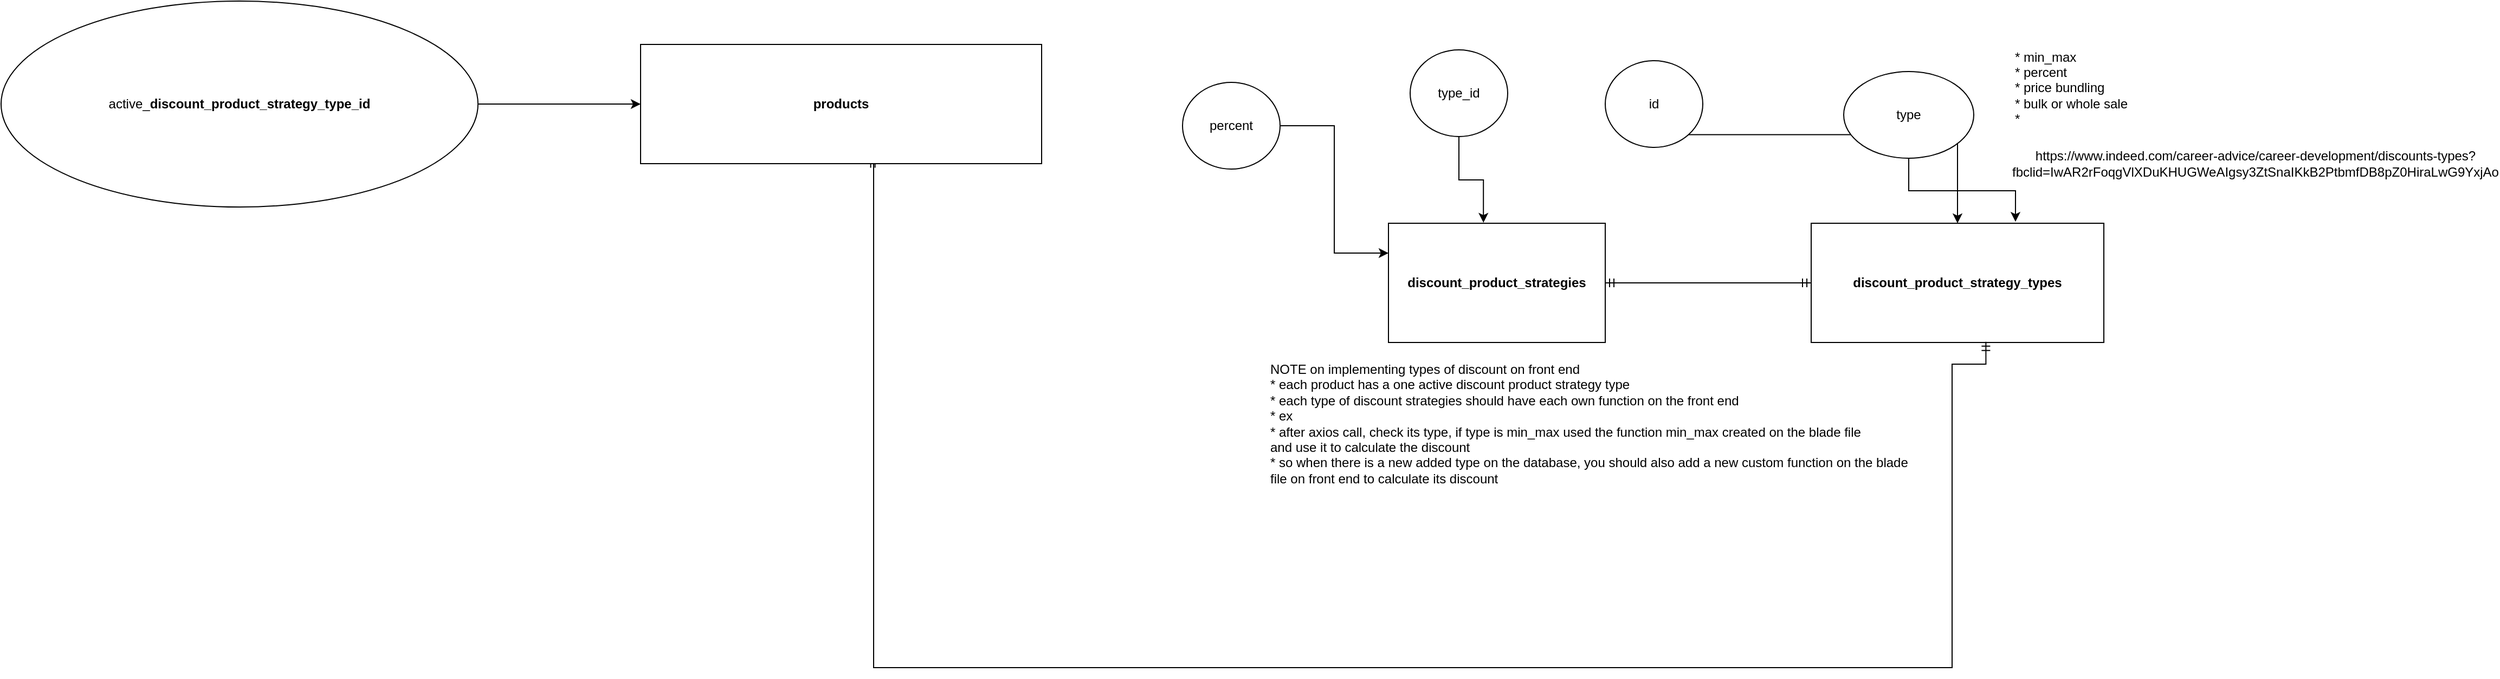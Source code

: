<mxfile version="15.8.6" type="github">
  <diagram id="kar3vyS12sgQTYsgrsxM" name="Page-1">
    <mxGraphModel dx="2293" dy="1431" grid="1" gridSize="10" guides="1" tooltips="1" connect="1" arrows="1" fold="1" page="1" pageScale="1" pageWidth="850" pageHeight="1100" math="0" shadow="0">
      <root>
        <mxCell id="0" />
        <mxCell id="1" parent="0" />
        <mxCell id="u9joneSlGGYFTYJrx8sh-1" value="&lt;b&gt;discount_product_strategies&lt;/b&gt;" style="rounded=0;whiteSpace=wrap;html=1;" parent="1" vertex="1">
          <mxGeometry x="160" y="115" width="200" height="110" as="geometry" />
        </mxCell>
        <mxCell id="u9joneSlGGYFTYJrx8sh-16" style="edgeStyle=orthogonalEdgeStyle;rounded=0;orthogonalLoop=1;jettySize=auto;html=1;exitX=0;exitY=0.5;exitDx=0;exitDy=0;endArrow=ERmandOne;endFill=0;startArrow=ERmandOne;startFill=0;" parent="1" source="u9joneSlGGYFTYJrx8sh-2" target="u9joneSlGGYFTYJrx8sh-1" edge="1">
          <mxGeometry relative="1" as="geometry" />
        </mxCell>
        <mxCell id="u9joneSlGGYFTYJrx8sh-2" value="&lt;b&gt;discount_product_strategy_types&lt;/b&gt;" style="rounded=0;whiteSpace=wrap;html=1;" parent="1" vertex="1">
          <mxGeometry x="550" y="115" width="270" height="110" as="geometry" />
        </mxCell>
        <mxCell id="u9joneSlGGYFTYJrx8sh-6" style="edgeStyle=orthogonalEdgeStyle;rounded=0;orthogonalLoop=1;jettySize=auto;html=1;exitX=1;exitY=1;exitDx=0;exitDy=0;" parent="1" source="u9joneSlGGYFTYJrx8sh-3" target="u9joneSlGGYFTYJrx8sh-2" edge="1">
          <mxGeometry relative="1" as="geometry" />
        </mxCell>
        <mxCell id="u9joneSlGGYFTYJrx8sh-3" value="id" style="ellipse;whiteSpace=wrap;html=1;" parent="1" vertex="1">
          <mxGeometry x="360" y="-35" width="90" height="80" as="geometry" />
        </mxCell>
        <mxCell id="u9joneSlGGYFTYJrx8sh-5" style="edgeStyle=orthogonalEdgeStyle;rounded=0;orthogonalLoop=1;jettySize=auto;html=1;exitX=0.5;exitY=1;exitDx=0;exitDy=0;entryX=0.698;entryY=-0.013;entryDx=0;entryDy=0;entryPerimeter=0;" parent="1" source="u9joneSlGGYFTYJrx8sh-4" target="u9joneSlGGYFTYJrx8sh-2" edge="1">
          <mxGeometry relative="1" as="geometry" />
        </mxCell>
        <mxCell id="u9joneSlGGYFTYJrx8sh-4" value="type" style="ellipse;whiteSpace=wrap;html=1;" parent="1" vertex="1">
          <mxGeometry x="580" y="-25" width="120" height="80" as="geometry" />
        </mxCell>
        <mxCell id="u9joneSlGGYFTYJrx8sh-8" value="&lt;div style=&quot;text-align: left&quot;&gt;&lt;span&gt;* min_max&lt;/span&gt;&lt;/div&gt;&lt;div style=&quot;text-align: left&quot;&gt;&lt;span&gt;* percent&lt;/span&gt;&lt;/div&gt;&lt;div style=&quot;text-align: left&quot;&gt;&lt;span&gt;* price bundling&lt;/span&gt;&lt;/div&gt;&lt;div style=&quot;text-align: left&quot;&gt;&lt;span&gt;* bulk or whole sale&lt;/span&gt;&lt;/div&gt;&lt;div style=&quot;text-align: left&quot;&gt;&lt;span&gt;*&amp;nbsp;&lt;/span&gt;&lt;/div&gt;" style="text;html=1;strokeColor=none;fillColor=none;align=center;verticalAlign=middle;whiteSpace=wrap;rounded=0;" parent="1" vertex="1">
          <mxGeometry x="710" y="-25" width="160" height="30" as="geometry" />
        </mxCell>
        <mxCell id="u9joneSlGGYFTYJrx8sh-9" value="https://www.indeed.com/career-advice/career-development/discounts-types?fbclid=IwAR2rFoqgVlXDuKHUGWeAIgsy3ZtSnaIKkB2PtbmfDB8pZ0HiraLwG9YxjAo" style="text;html=1;strokeColor=none;fillColor=none;align=center;verticalAlign=middle;whiteSpace=wrap;rounded=0;" parent="1" vertex="1">
          <mxGeometry x="930" y="45" width="60" height="30" as="geometry" />
        </mxCell>
        <mxCell id="u9joneSlGGYFTYJrx8sh-13" style="edgeStyle=orthogonalEdgeStyle;rounded=0;orthogonalLoop=1;jettySize=auto;html=1;exitX=0.5;exitY=1;exitDx=0;exitDy=0;entryX=0.438;entryY=-0.005;entryDx=0;entryDy=0;entryPerimeter=0;" parent="1" source="u9joneSlGGYFTYJrx8sh-12" target="u9joneSlGGYFTYJrx8sh-1" edge="1">
          <mxGeometry relative="1" as="geometry" />
        </mxCell>
        <mxCell id="u9joneSlGGYFTYJrx8sh-12" value="type_id" style="ellipse;whiteSpace=wrap;html=1;" parent="1" vertex="1">
          <mxGeometry x="180" y="-45" width="90" height="80" as="geometry" />
        </mxCell>
        <mxCell id="u9joneSlGGYFTYJrx8sh-15" style="edgeStyle=orthogonalEdgeStyle;rounded=0;orthogonalLoop=1;jettySize=auto;html=1;exitX=1;exitY=0.5;exitDx=0;exitDy=0;entryX=0;entryY=0.25;entryDx=0;entryDy=0;" parent="1" source="u9joneSlGGYFTYJrx8sh-14" target="u9joneSlGGYFTYJrx8sh-1" edge="1">
          <mxGeometry relative="1" as="geometry" />
        </mxCell>
        <mxCell id="u9joneSlGGYFTYJrx8sh-14" value="percent" style="ellipse;whiteSpace=wrap;html=1;" parent="1" vertex="1">
          <mxGeometry x="-30" y="-15" width="90" height="80" as="geometry" />
        </mxCell>
        <mxCell id="u9joneSlGGYFTYJrx8sh-17" value="&lt;div style=&quot;text-align: left&quot;&gt;NOTE on implementing types of discount on front end&lt;/div&gt;&lt;div style=&quot;text-align: left&quot;&gt;* each product has a one active discount product strategy type&lt;/div&gt;&lt;div style=&quot;text-align: left&quot;&gt;* each type of discount strategies should have each own function on the front end&lt;/div&gt;&lt;div style=&quot;text-align: left&quot;&gt;* ex&lt;/div&gt;&lt;div style=&quot;text-align: left&quot;&gt;* after axios call, check its type, if type is min_max used the function min_max created on the blade file&lt;/div&gt;&lt;div style=&quot;text-align: left&quot;&gt;and use it to calculate the discount&lt;/div&gt;&lt;div style=&quot;text-align: left&quot;&gt;* so when there is a new added type on the database, you should also add a new custom function on the blade file on front end to calculate its discount&lt;/div&gt;" style="text;html=1;strokeColor=none;fillColor=none;align=center;verticalAlign=middle;whiteSpace=wrap;rounded=0;" parent="1" vertex="1">
          <mxGeometry x="50" y="220" width="600" height="160" as="geometry" />
        </mxCell>
        <mxCell id="8wsj7iN9lhSrUJAxLuZD-3" style="edgeStyle=orthogonalEdgeStyle;rounded=0;orthogonalLoop=1;jettySize=auto;html=1;exitX=0.563;exitY=0.997;exitDx=0;exitDy=0;entryX=0.597;entryY=0.994;entryDx=0;entryDy=0;entryPerimeter=0;startArrow=ERmandOne;startFill=0;endArrow=ERmandOne;endFill=0;strokeColor=default;exitPerimeter=0;" parent="1" source="e0jUxMu2YsF5jDYow5DT-1" target="u9joneSlGGYFTYJrx8sh-2" edge="1">
          <mxGeometry relative="1" as="geometry">
            <Array as="points">
              <mxPoint x="-315" y="60" />
              <mxPoint x="-315" y="525" />
              <mxPoint x="680" y="525" />
              <mxPoint x="680" y="245" />
              <mxPoint x="711" y="245" />
            </Array>
            <mxPoint x="-315" y="225" as="sourcePoint" />
          </mxGeometry>
        </mxCell>
        <mxCell id="e0jUxMu2YsF5jDYow5DT-1" value="&lt;b&gt;products&lt;/b&gt;" style="rounded=0;whiteSpace=wrap;html=1;" vertex="1" parent="1">
          <mxGeometry x="-530" y="-50" width="370" height="110" as="geometry" />
        </mxCell>
        <mxCell id="e0jUxMu2YsF5jDYow5DT-3" style="edgeStyle=orthogonalEdgeStyle;rounded=0;orthogonalLoop=1;jettySize=auto;html=1;exitX=1;exitY=0.5;exitDx=0;exitDy=0;" edge="1" parent="1" source="e0jUxMu2YsF5jDYow5DT-2" target="e0jUxMu2YsF5jDYow5DT-1">
          <mxGeometry relative="1" as="geometry" />
        </mxCell>
        <mxCell id="e0jUxMu2YsF5jDYow5DT-2" value="active_&lt;b&gt;discount_product_strategy_type_id&lt;/b&gt;" style="ellipse;whiteSpace=wrap;html=1;" vertex="1" parent="1">
          <mxGeometry x="-1120" y="-90" width="440" height="190" as="geometry" />
        </mxCell>
      </root>
    </mxGraphModel>
  </diagram>
</mxfile>
